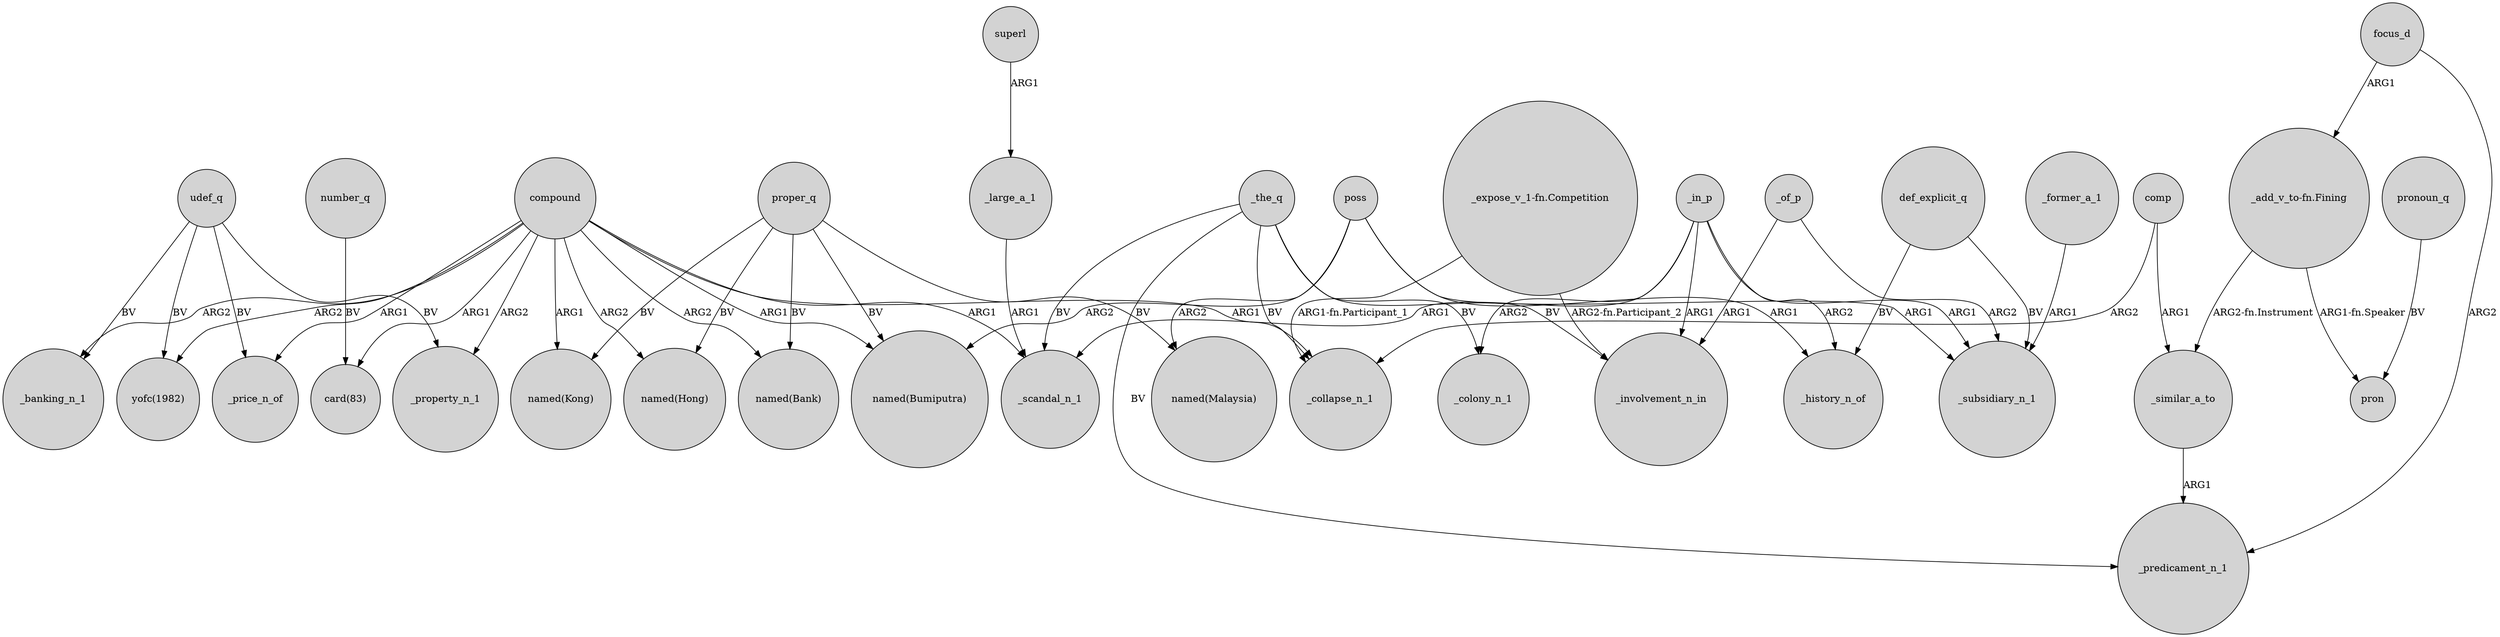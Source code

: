 digraph {
	node [shape=circle style=filled]
	number_q -> "card(83)" [label=BV]
	compound -> _property_n_1 [label=ARG2]
	_similar_a_to -> _predicament_n_1 [label=ARG1]
	_in_p -> _scandal_n_1 [label=ARG1]
	poss -> "named(Malaysia)" [label=ARG2]
	compound -> "card(83)" [label=ARG1]
	udef_q -> _price_n_of [label=BV]
	_the_q -> _colony_n_1 [label=BV]
	_of_p -> _subsidiary_n_1 [label=ARG2]
	_the_q -> _predicament_n_1 [label=BV]
	comp -> _collapse_n_1 [label=ARG2]
	_in_p -> _colony_n_1 [label=ARG2]
	_former_a_1 -> _subsidiary_n_1 [label=ARG1]
	comp -> _similar_a_to [label=ARG1]
	pronoun_q -> pron [label=BV]
	proper_q -> "named(Malaysia)" [label=BV]
	_large_a_1 -> _scandal_n_1 [label=ARG1]
	focus_d -> "_add_v_to-fn.Fining" [label=ARG1]
	_in_p -> _involvement_n_in [label=ARG1]
	proper_q -> "named(Kong)" [label=BV]
	"_expose_v_1-fn.Competition" -> _involvement_n_in [label="ARG2-fn.Participant_2"]
	_the_q -> _scandal_n_1 [label=BV]
	compound -> "named(Hong)" [label=ARG2]
	"_add_v_to-fn.Fining" -> _similar_a_to [label="ARG2-fn.Instrument"]
	udef_q -> _property_n_1 [label=BV]
	poss -> _history_n_of [label=ARG1]
	_the_q -> _involvement_n_in [label=BV]
	focus_d -> _predicament_n_1 [label=ARG2]
	def_explicit_q -> _subsidiary_n_1 [label=BV]
	compound -> _banking_n_1 [label=ARG2]
	_of_p -> _involvement_n_in [label=ARG1]
	_the_q -> _collapse_n_1 [label=BV]
	udef_q -> _banking_n_1 [label=BV]
	proper_q -> "named(Bumiputra)" [label=BV]
	compound -> "named(Kong)" [label=ARG1]
	poss -> _subsidiary_n_1 [label=ARG1]
	def_explicit_q -> _history_n_of [label=BV]
	"_add_v_to-fn.Fining" -> pron [label="ARG1-fn.Speaker"]
	compound -> _collapse_n_1 [label=ARG1]
	compound -> _scandal_n_1 [label=ARG1]
	compound -> "named(Bank)" [label=ARG2]
	"_expose_v_1-fn.Competition" -> _collapse_n_1 [label="ARG1-fn.Participant_1"]
	compound -> "yofc(1982)" [label=ARG2]
	udef_q -> "yofc(1982)" [label=BV]
	proper_q -> "named(Hong)" [label=BV]
	_in_p -> _subsidiary_n_1 [label=ARG1]
	compound -> _price_n_of [label=ARG1]
	superl -> _large_a_1 [label=ARG1]
	compound -> "named(Bumiputra)" [label=ARG1]
	_in_p -> _history_n_of [label=ARG2]
	poss -> "named(Bumiputra)" [label=ARG2]
	proper_q -> "named(Bank)" [label=BV]
}

